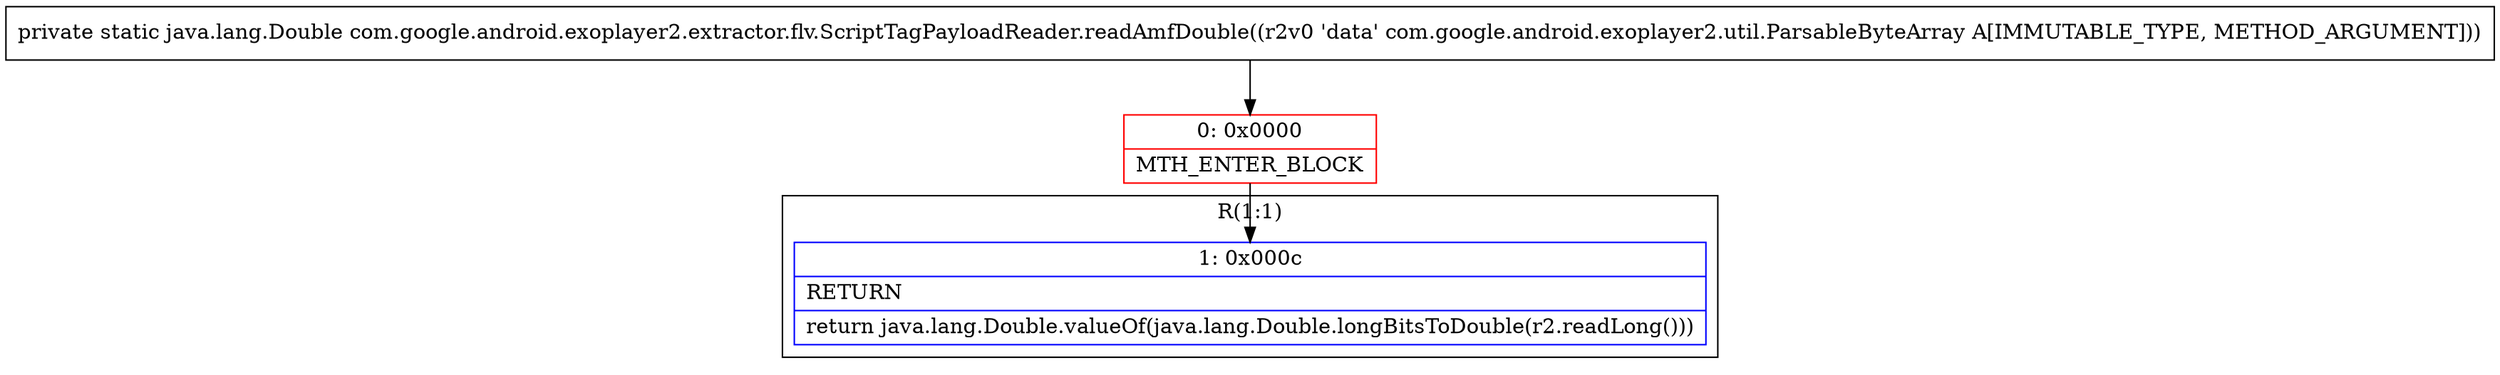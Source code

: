digraph "CFG forcom.google.android.exoplayer2.extractor.flv.ScriptTagPayloadReader.readAmfDouble(Lcom\/google\/android\/exoplayer2\/util\/ParsableByteArray;)Ljava\/lang\/Double;" {
subgraph cluster_Region_1626236590 {
label = "R(1:1)";
node [shape=record,color=blue];
Node_1 [shape=record,label="{1\:\ 0x000c|RETURN\l|return java.lang.Double.valueOf(java.lang.Double.longBitsToDouble(r2.readLong()))\l}"];
}
Node_0 [shape=record,color=red,label="{0\:\ 0x0000|MTH_ENTER_BLOCK\l}"];
MethodNode[shape=record,label="{private static java.lang.Double com.google.android.exoplayer2.extractor.flv.ScriptTagPayloadReader.readAmfDouble((r2v0 'data' com.google.android.exoplayer2.util.ParsableByteArray A[IMMUTABLE_TYPE, METHOD_ARGUMENT])) }"];
MethodNode -> Node_0;
Node_0 -> Node_1;
}

